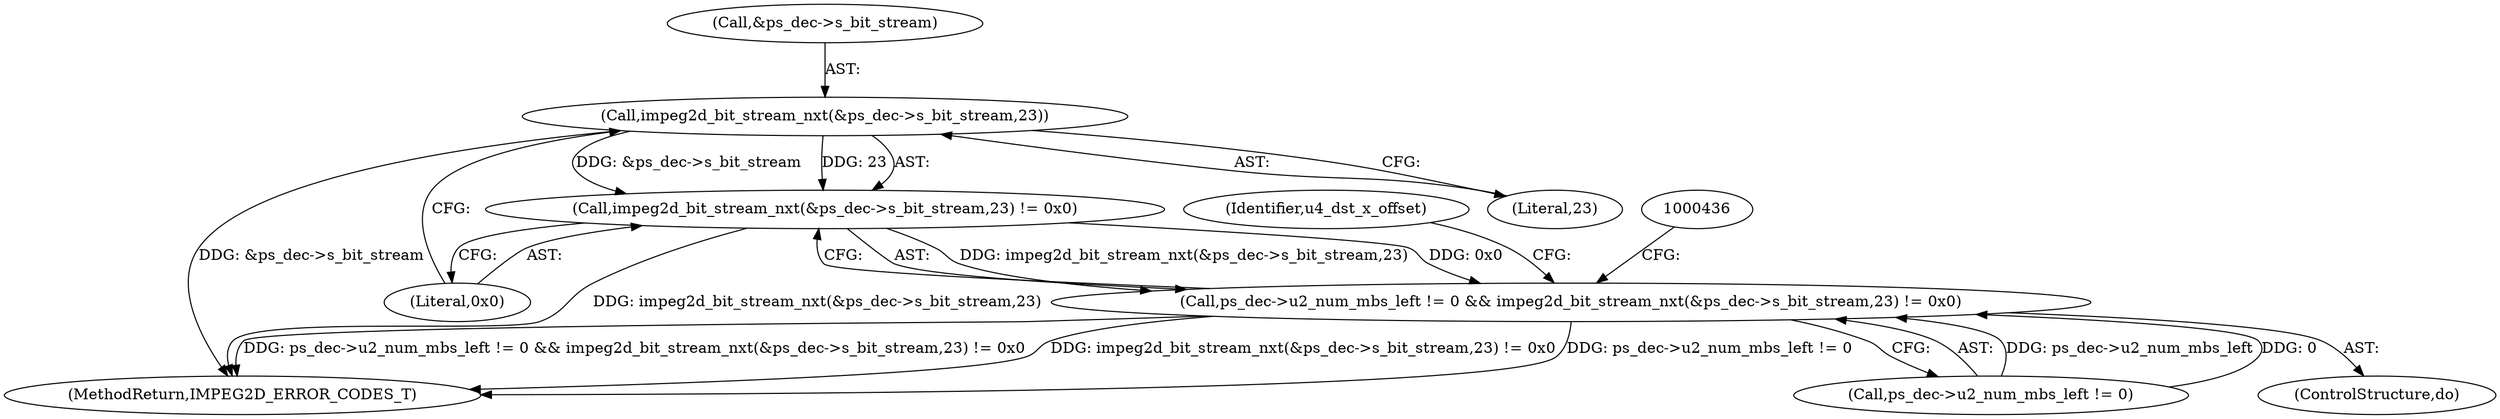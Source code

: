 digraph "0_Android_ffab15eb80630dc799eb410855c93525b75233c3_1@pointer" {
"1000427" [label="(Call,impeg2d_bit_stream_nxt(&ps_dec->s_bit_stream,23))"];
"1000426" [label="(Call,impeg2d_bit_stream_nxt(&ps_dec->s_bit_stream,23) != 0x0)"];
"1000420" [label="(Call,ps_dec->u2_num_mbs_left != 0 && impeg2d_bit_stream_nxt(&ps_dec->s_bit_stream,23) != 0x0)"];
"1000421" [label="(Call,ps_dec->u2_num_mbs_left != 0)"];
"1000433" [label="(Literal,0x0)"];
"1000438" [label="(MethodReturn,IMPEG2D_ERROR_CODES_T)"];
"1000426" [label="(Call,impeg2d_bit_stream_nxt(&ps_dec->s_bit_stream,23) != 0x0)"];
"1000427" [label="(Call,impeg2d_bit_stream_nxt(&ps_dec->s_bit_stream,23))"];
"1000173" [label="(Identifier,u4_dst_x_offset)"];
"1000165" [label="(ControlStructure,do)"];
"1000432" [label="(Literal,23)"];
"1000420" [label="(Call,ps_dec->u2_num_mbs_left != 0 && impeg2d_bit_stream_nxt(&ps_dec->s_bit_stream,23) != 0x0)"];
"1000428" [label="(Call,&ps_dec->s_bit_stream)"];
"1000427" -> "1000426"  [label="AST: "];
"1000427" -> "1000432"  [label="CFG: "];
"1000428" -> "1000427"  [label="AST: "];
"1000432" -> "1000427"  [label="AST: "];
"1000433" -> "1000427"  [label="CFG: "];
"1000427" -> "1000438"  [label="DDG: &ps_dec->s_bit_stream"];
"1000427" -> "1000426"  [label="DDG: &ps_dec->s_bit_stream"];
"1000427" -> "1000426"  [label="DDG: 23"];
"1000426" -> "1000420"  [label="AST: "];
"1000426" -> "1000433"  [label="CFG: "];
"1000433" -> "1000426"  [label="AST: "];
"1000420" -> "1000426"  [label="CFG: "];
"1000426" -> "1000438"  [label="DDG: impeg2d_bit_stream_nxt(&ps_dec->s_bit_stream,23)"];
"1000426" -> "1000420"  [label="DDG: impeg2d_bit_stream_nxt(&ps_dec->s_bit_stream,23)"];
"1000426" -> "1000420"  [label="DDG: 0x0"];
"1000420" -> "1000165"  [label="AST: "];
"1000420" -> "1000421"  [label="CFG: "];
"1000421" -> "1000420"  [label="AST: "];
"1000173" -> "1000420"  [label="CFG: "];
"1000436" -> "1000420"  [label="CFG: "];
"1000420" -> "1000438"  [label="DDG: ps_dec->u2_num_mbs_left != 0 && impeg2d_bit_stream_nxt(&ps_dec->s_bit_stream,23) != 0x0"];
"1000420" -> "1000438"  [label="DDG: impeg2d_bit_stream_nxt(&ps_dec->s_bit_stream,23) != 0x0"];
"1000420" -> "1000438"  [label="DDG: ps_dec->u2_num_mbs_left != 0"];
"1000421" -> "1000420"  [label="DDG: ps_dec->u2_num_mbs_left"];
"1000421" -> "1000420"  [label="DDG: 0"];
}
